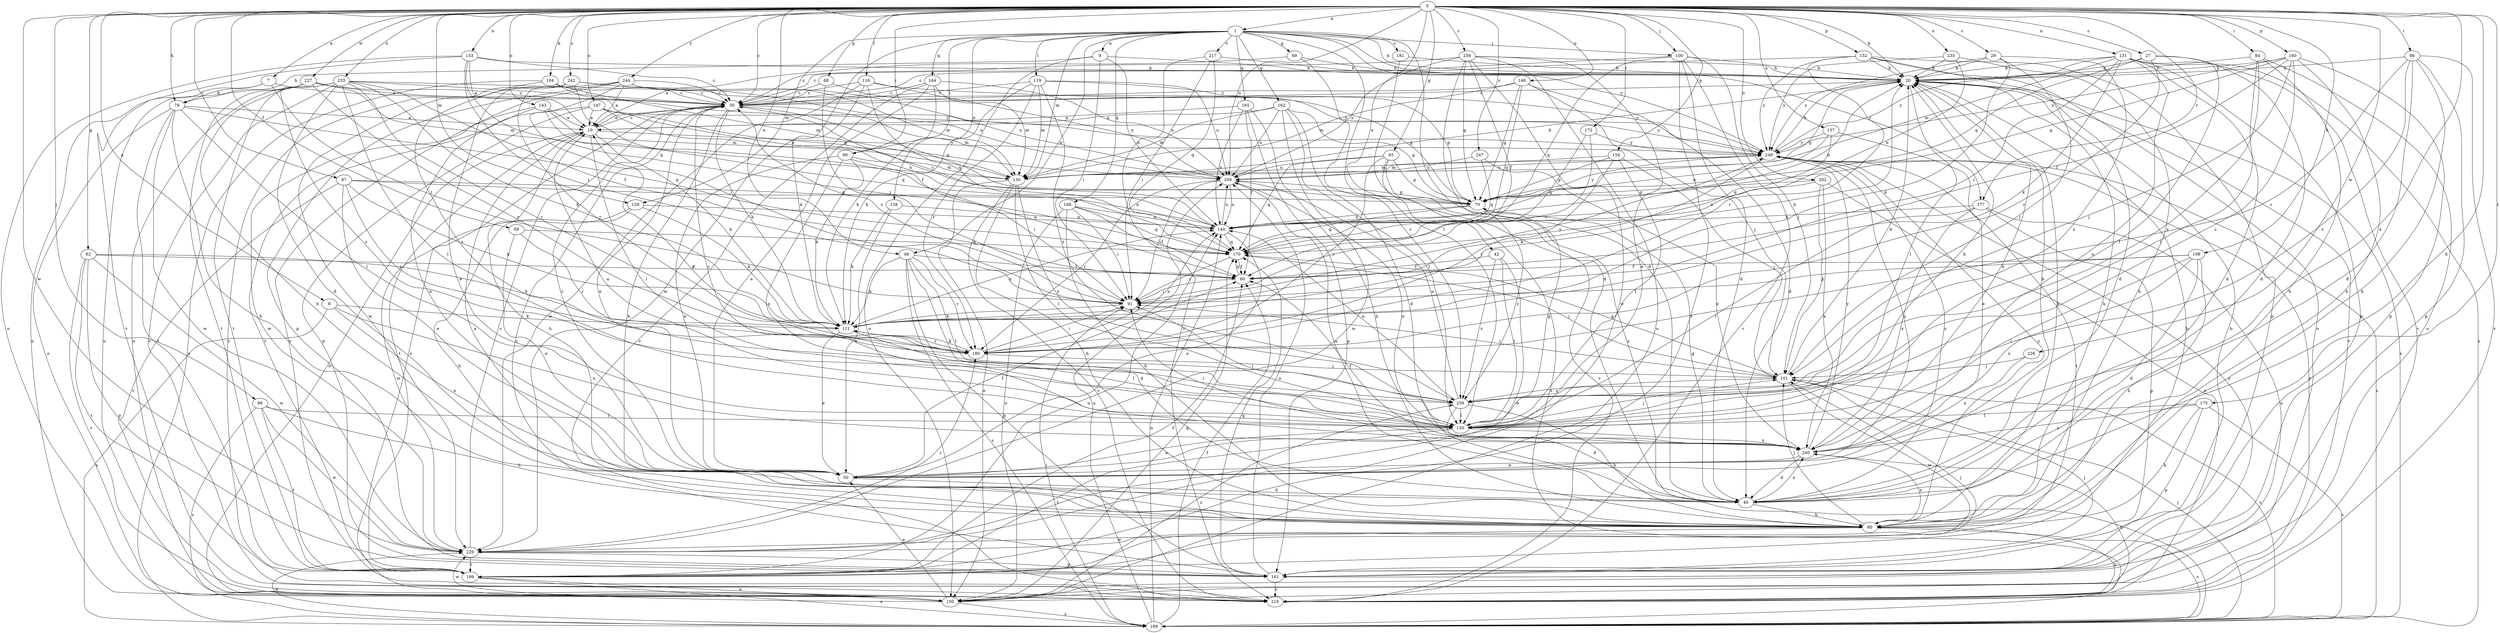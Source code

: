 strict digraph  {
0;
1;
7;
8;
9;
10;
20;
27;
29;
30;
40;
42;
48;
50;
59;
60;
62;
65;
68;
69;
70;
79;
80;
84;
86;
87;
90;
91;
98;
100;
101;
104;
108;
111;
116;
119;
120;
129;
130;
131;
133;
137;
138;
140;
143;
146;
147;
150;
152;
154;
160;
161;
162;
164;
165;
168;
170;
172;
175;
177;
180;
181;
189;
199;
202;
209;
217;
219;
226;
227;
229;
233;
235;
240;
242;
244;
247;
249;
256;
259;
0 -> 1  [label=a];
0 -> 7  [label=a];
0 -> 8  [label=a];
0 -> 20  [label=b];
0 -> 27  [label=c];
0 -> 29  [label=c];
0 -> 30  [label=c];
0 -> 40  [label=d];
0 -> 42  [label=e];
0 -> 48  [label=e];
0 -> 59  [label=f];
0 -> 62  [label=g];
0 -> 65  [label=g];
0 -> 68  [label=g];
0 -> 79  [label=h];
0 -> 84  [label=i];
0 -> 86  [label=i];
0 -> 87  [label=i];
0 -> 90  [label=i];
0 -> 98  [label=j];
0 -> 100  [label=j];
0 -> 104  [label=k];
0 -> 108  [label=k];
0 -> 116  [label=l];
0 -> 129  [label=m];
0 -> 131  [label=n];
0 -> 133  [label=n];
0 -> 137  [label=n];
0 -> 143  [label=o];
0 -> 146  [label=o];
0 -> 147  [label=o];
0 -> 152  [label=p];
0 -> 154  [label=p];
0 -> 160  [label=p];
0 -> 172  [label=r];
0 -> 175  [label=r];
0 -> 177  [label=r];
0 -> 202  [label=u];
0 -> 209  [label=u];
0 -> 226  [label=w];
0 -> 227  [label=w];
0 -> 229  [label=w];
0 -> 233  [label=x];
0 -> 235  [label=x];
0 -> 240  [label=x];
0 -> 242  [label=y];
0 -> 244  [label=y];
0 -> 247  [label=y];
0 -> 256  [label=z];
1 -> 9  [label=a];
1 -> 20  [label=b];
1 -> 40  [label=d];
1 -> 48  [label=e];
1 -> 69  [label=g];
1 -> 90  [label=i];
1 -> 100  [label=j];
1 -> 119  [label=l];
1 -> 120  [label=l];
1 -> 129  [label=m];
1 -> 130  [label=m];
1 -> 138  [label=n];
1 -> 162  [label=q];
1 -> 164  [label=q];
1 -> 165  [label=q];
1 -> 168  [label=q];
1 -> 177  [label=r];
1 -> 181  [label=s];
1 -> 217  [label=v];
1 -> 229  [label=w];
1 -> 249  [label=y];
7 -> 30  [label=c];
7 -> 79  [label=h];
7 -> 91  [label=i];
7 -> 150  [label=o];
8 -> 50  [label=e];
8 -> 111  [label=k];
8 -> 189  [label=s];
8 -> 240  [label=x];
9 -> 20  [label=b];
9 -> 79  [label=h];
9 -> 91  [label=i];
9 -> 140  [label=n];
9 -> 150  [label=o];
10 -> 30  [label=c];
10 -> 80  [label=h];
10 -> 111  [label=k];
10 -> 120  [label=l];
10 -> 150  [label=o];
10 -> 199  [label=t];
10 -> 249  [label=y];
20 -> 30  [label=c];
20 -> 70  [label=g];
20 -> 80  [label=h];
20 -> 120  [label=l];
20 -> 189  [label=s];
20 -> 219  [label=v];
27 -> 20  [label=b];
27 -> 40  [label=d];
27 -> 70  [label=g];
27 -> 120  [label=l];
27 -> 180  [label=r];
29 -> 20  [label=b];
29 -> 101  [label=j];
29 -> 111  [label=k];
29 -> 249  [label=y];
29 -> 259  [label=z];
30 -> 10  [label=a];
30 -> 50  [label=e];
30 -> 70  [label=g];
30 -> 80  [label=h];
30 -> 111  [label=k];
30 -> 130  [label=m];
30 -> 150  [label=o];
40 -> 70  [label=g];
40 -> 80  [label=h];
40 -> 209  [label=u];
40 -> 240  [label=x];
40 -> 249  [label=y];
42 -> 60  [label=f];
42 -> 120  [label=l];
42 -> 229  [label=w];
42 -> 259  [label=z];
48 -> 40  [label=d];
48 -> 60  [label=f];
48 -> 111  [label=k];
48 -> 120  [label=l];
48 -> 161  [label=p];
48 -> 180  [label=r];
48 -> 189  [label=s];
50 -> 20  [label=b];
50 -> 30  [label=c];
50 -> 40  [label=d];
50 -> 60  [label=f];
50 -> 249  [label=y];
59 -> 50  [label=e];
59 -> 170  [label=q];
59 -> 180  [label=r];
60 -> 91  [label=i];
60 -> 170  [label=q];
62 -> 60  [label=f];
62 -> 111  [label=k];
62 -> 161  [label=p];
62 -> 199  [label=t];
62 -> 219  [label=v];
62 -> 229  [label=w];
65 -> 70  [label=g];
65 -> 170  [label=q];
65 -> 180  [label=r];
65 -> 189  [label=s];
65 -> 209  [label=u];
65 -> 219  [label=v];
68 -> 30  [label=c];
68 -> 70  [label=g];
68 -> 91  [label=i];
69 -> 10  [label=a];
69 -> 20  [label=b];
69 -> 259  [label=z];
70 -> 140  [label=n];
70 -> 170  [label=q];
70 -> 249  [label=y];
70 -> 259  [label=z];
79 -> 10  [label=a];
79 -> 80  [label=h];
79 -> 120  [label=l];
79 -> 150  [label=o];
79 -> 170  [label=q];
79 -> 199  [label=t];
79 -> 229  [label=w];
80 -> 10  [label=a];
80 -> 20  [label=b];
80 -> 101  [label=j];
80 -> 189  [label=s];
80 -> 229  [label=w];
80 -> 240  [label=x];
80 -> 249  [label=y];
84 -> 20  [label=b];
84 -> 80  [label=h];
84 -> 120  [label=l];
84 -> 150  [label=o];
84 -> 259  [label=z];
86 -> 20  [label=b];
86 -> 40  [label=d];
86 -> 80  [label=h];
86 -> 161  [label=p];
86 -> 180  [label=r];
86 -> 219  [label=v];
86 -> 259  [label=z];
87 -> 50  [label=e];
87 -> 70  [label=g];
87 -> 111  [label=k];
87 -> 140  [label=n];
87 -> 180  [label=r];
87 -> 219  [label=v];
90 -> 50  [label=e];
90 -> 91  [label=i];
90 -> 111  [label=k];
90 -> 130  [label=m];
90 -> 240  [label=x];
91 -> 30  [label=c];
91 -> 111  [label=k];
91 -> 249  [label=y];
98 -> 80  [label=h];
98 -> 120  [label=l];
98 -> 189  [label=s];
98 -> 199  [label=t];
98 -> 229  [label=w];
100 -> 20  [label=b];
100 -> 30  [label=c];
100 -> 40  [label=d];
100 -> 101  [label=j];
100 -> 170  [label=q];
100 -> 199  [label=t];
100 -> 219  [label=v];
101 -> 20  [label=b];
101 -> 91  [label=i];
101 -> 170  [label=q];
101 -> 189  [label=s];
101 -> 229  [label=w];
101 -> 259  [label=z];
104 -> 30  [label=c];
104 -> 70  [label=g];
104 -> 130  [label=m];
104 -> 189  [label=s];
104 -> 259  [label=z];
108 -> 40  [label=d];
108 -> 60  [label=f];
108 -> 80  [label=h];
108 -> 91  [label=i];
108 -> 120  [label=l];
108 -> 240  [label=x];
111 -> 20  [label=b];
111 -> 50  [label=e];
111 -> 120  [label=l];
111 -> 140  [label=n];
111 -> 180  [label=r];
116 -> 30  [label=c];
116 -> 111  [label=k];
116 -> 170  [label=q];
116 -> 209  [label=u];
116 -> 229  [label=w];
116 -> 249  [label=y];
119 -> 30  [label=c];
119 -> 70  [label=g];
119 -> 111  [label=k];
119 -> 130  [label=m];
119 -> 180  [label=r];
119 -> 209  [label=u];
119 -> 259  [label=z];
120 -> 10  [label=a];
120 -> 20  [label=b];
120 -> 30  [label=c];
120 -> 50  [label=e];
120 -> 70  [label=g];
120 -> 91  [label=i];
120 -> 101  [label=j];
120 -> 199  [label=t];
120 -> 240  [label=x];
129 -> 80  [label=h];
129 -> 111  [label=k];
129 -> 140  [label=n];
129 -> 229  [label=w];
130 -> 20  [label=b];
130 -> 80  [label=h];
130 -> 120  [label=l];
130 -> 150  [label=o];
130 -> 219  [label=v];
130 -> 259  [label=z];
131 -> 20  [label=b];
131 -> 40  [label=d];
131 -> 91  [label=i];
131 -> 111  [label=k];
131 -> 130  [label=m];
131 -> 161  [label=p];
131 -> 189  [label=s];
131 -> 219  [label=v];
131 -> 240  [label=x];
131 -> 249  [label=y];
133 -> 10  [label=a];
133 -> 20  [label=b];
133 -> 30  [label=c];
133 -> 91  [label=i];
133 -> 150  [label=o];
133 -> 170  [label=q];
133 -> 219  [label=v];
137 -> 50  [label=e];
137 -> 140  [label=n];
137 -> 170  [label=q];
137 -> 249  [label=y];
138 -> 50  [label=e];
138 -> 111  [label=k];
138 -> 140  [label=n];
140 -> 20  [label=b];
140 -> 30  [label=c];
140 -> 50  [label=e];
140 -> 170  [label=q];
140 -> 209  [label=u];
143 -> 10  [label=a];
143 -> 50  [label=e];
143 -> 130  [label=m];
143 -> 170  [label=q];
143 -> 229  [label=w];
146 -> 30  [label=c];
146 -> 40  [label=d];
146 -> 70  [label=g];
146 -> 101  [label=j];
146 -> 130  [label=m];
146 -> 170  [label=q];
147 -> 10  [label=a];
147 -> 140  [label=n];
147 -> 161  [label=p];
147 -> 199  [label=t];
147 -> 209  [label=u];
147 -> 249  [label=y];
150 -> 50  [label=e];
150 -> 170  [label=q];
150 -> 189  [label=s];
150 -> 229  [label=w];
150 -> 249  [label=y];
150 -> 259  [label=z];
152 -> 20  [label=b];
152 -> 30  [label=c];
152 -> 40  [label=d];
152 -> 150  [label=o];
152 -> 161  [label=p];
152 -> 180  [label=r];
152 -> 249  [label=y];
154 -> 70  [label=g];
154 -> 101  [label=j];
154 -> 120  [label=l];
154 -> 130  [label=m];
154 -> 180  [label=r];
160 -> 20  [label=b];
160 -> 60  [label=f];
160 -> 70  [label=g];
160 -> 80  [label=h];
160 -> 101  [label=j];
160 -> 161  [label=p];
160 -> 249  [label=y];
160 -> 259  [label=z];
161 -> 20  [label=b];
161 -> 30  [label=c];
161 -> 101  [label=j];
161 -> 170  [label=q];
161 -> 209  [label=u];
161 -> 219  [label=v];
162 -> 10  [label=a];
162 -> 40  [label=d];
162 -> 70  [label=g];
162 -> 120  [label=l];
162 -> 130  [label=m];
162 -> 209  [label=u];
162 -> 229  [label=w];
164 -> 30  [label=c];
164 -> 50  [label=e];
164 -> 111  [label=k];
164 -> 130  [label=m];
164 -> 209  [label=u];
164 -> 219  [label=v];
165 -> 10  [label=a];
165 -> 60  [label=f];
165 -> 80  [label=h];
165 -> 140  [label=n];
165 -> 161  [label=p];
168 -> 60  [label=f];
168 -> 80  [label=h];
168 -> 91  [label=i];
168 -> 140  [label=n];
168 -> 150  [label=o];
168 -> 170  [label=q];
170 -> 60  [label=f];
170 -> 91  [label=i];
170 -> 101  [label=j];
172 -> 91  [label=i];
172 -> 170  [label=q];
172 -> 249  [label=y];
175 -> 80  [label=h];
175 -> 120  [label=l];
175 -> 161  [label=p];
175 -> 189  [label=s];
175 -> 240  [label=x];
177 -> 120  [label=l];
177 -> 140  [label=n];
177 -> 150  [label=o];
177 -> 161  [label=p];
177 -> 240  [label=x];
180 -> 91  [label=i];
180 -> 101  [label=j];
180 -> 111  [label=k];
180 -> 140  [label=n];
181 -> 20  [label=b];
181 -> 40  [label=d];
189 -> 60  [label=f];
189 -> 91  [label=i];
189 -> 101  [label=j];
189 -> 140  [label=n];
189 -> 209  [label=u];
189 -> 229  [label=w];
199 -> 20  [label=b];
199 -> 60  [label=f];
199 -> 101  [label=j];
199 -> 140  [label=n];
199 -> 150  [label=o];
199 -> 189  [label=s];
202 -> 70  [label=g];
202 -> 101  [label=j];
202 -> 140  [label=n];
202 -> 219  [label=v];
202 -> 240  [label=x];
209 -> 70  [label=g];
209 -> 91  [label=i];
209 -> 140  [label=n];
209 -> 180  [label=r];
209 -> 240  [label=x];
217 -> 20  [label=b];
217 -> 91  [label=i];
217 -> 170  [label=q];
217 -> 219  [label=v];
219 -> 80  [label=h];
219 -> 240  [label=x];
219 -> 249  [label=y];
226 -> 101  [label=j];
226 -> 240  [label=x];
227 -> 30  [label=c];
227 -> 80  [label=h];
227 -> 130  [label=m];
227 -> 150  [label=o];
227 -> 180  [label=r];
227 -> 199  [label=t];
227 -> 249  [label=y];
227 -> 259  [label=z];
229 -> 30  [label=c];
229 -> 161  [label=p];
229 -> 180  [label=r];
229 -> 199  [label=t];
233 -> 30  [label=c];
233 -> 40  [label=d];
233 -> 60  [label=f];
233 -> 111  [label=k];
233 -> 120  [label=l];
233 -> 150  [label=o];
233 -> 180  [label=r];
233 -> 199  [label=t];
233 -> 219  [label=v];
233 -> 249  [label=y];
235 -> 20  [label=b];
235 -> 80  [label=h];
235 -> 140  [label=n];
235 -> 249  [label=y];
240 -> 20  [label=b];
240 -> 40  [label=d];
240 -> 50  [label=e];
240 -> 60  [label=f];
240 -> 91  [label=i];
240 -> 249  [label=y];
242 -> 30  [label=c];
242 -> 50  [label=e];
242 -> 60  [label=f];
242 -> 180  [label=r];
242 -> 209  [label=u];
242 -> 219  [label=v];
244 -> 10  [label=a];
244 -> 30  [label=c];
244 -> 91  [label=i];
244 -> 130  [label=m];
244 -> 161  [label=p];
244 -> 209  [label=u];
244 -> 219  [label=v];
244 -> 229  [label=w];
247 -> 170  [label=q];
247 -> 209  [label=u];
247 -> 240  [label=x];
249 -> 20  [label=b];
249 -> 111  [label=k];
249 -> 130  [label=m];
249 -> 189  [label=s];
249 -> 199  [label=t];
249 -> 209  [label=u];
256 -> 20  [label=b];
256 -> 30  [label=c];
256 -> 50  [label=e];
256 -> 60  [label=f];
256 -> 70  [label=g];
256 -> 150  [label=o];
256 -> 189  [label=s];
256 -> 209  [label=u];
256 -> 229  [label=w];
259 -> 10  [label=a];
259 -> 40  [label=d];
259 -> 80  [label=h];
259 -> 120  [label=l];
259 -> 140  [label=n];
259 -> 209  [label=u];
}
